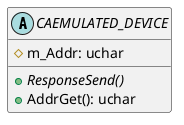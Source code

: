 @startuml
abstract class CAEMULATED_DEVICE {
  #m_Addr: uchar
  +{abstract} ResponseSend()
  +AddrGet(): uchar
}
@enduml
